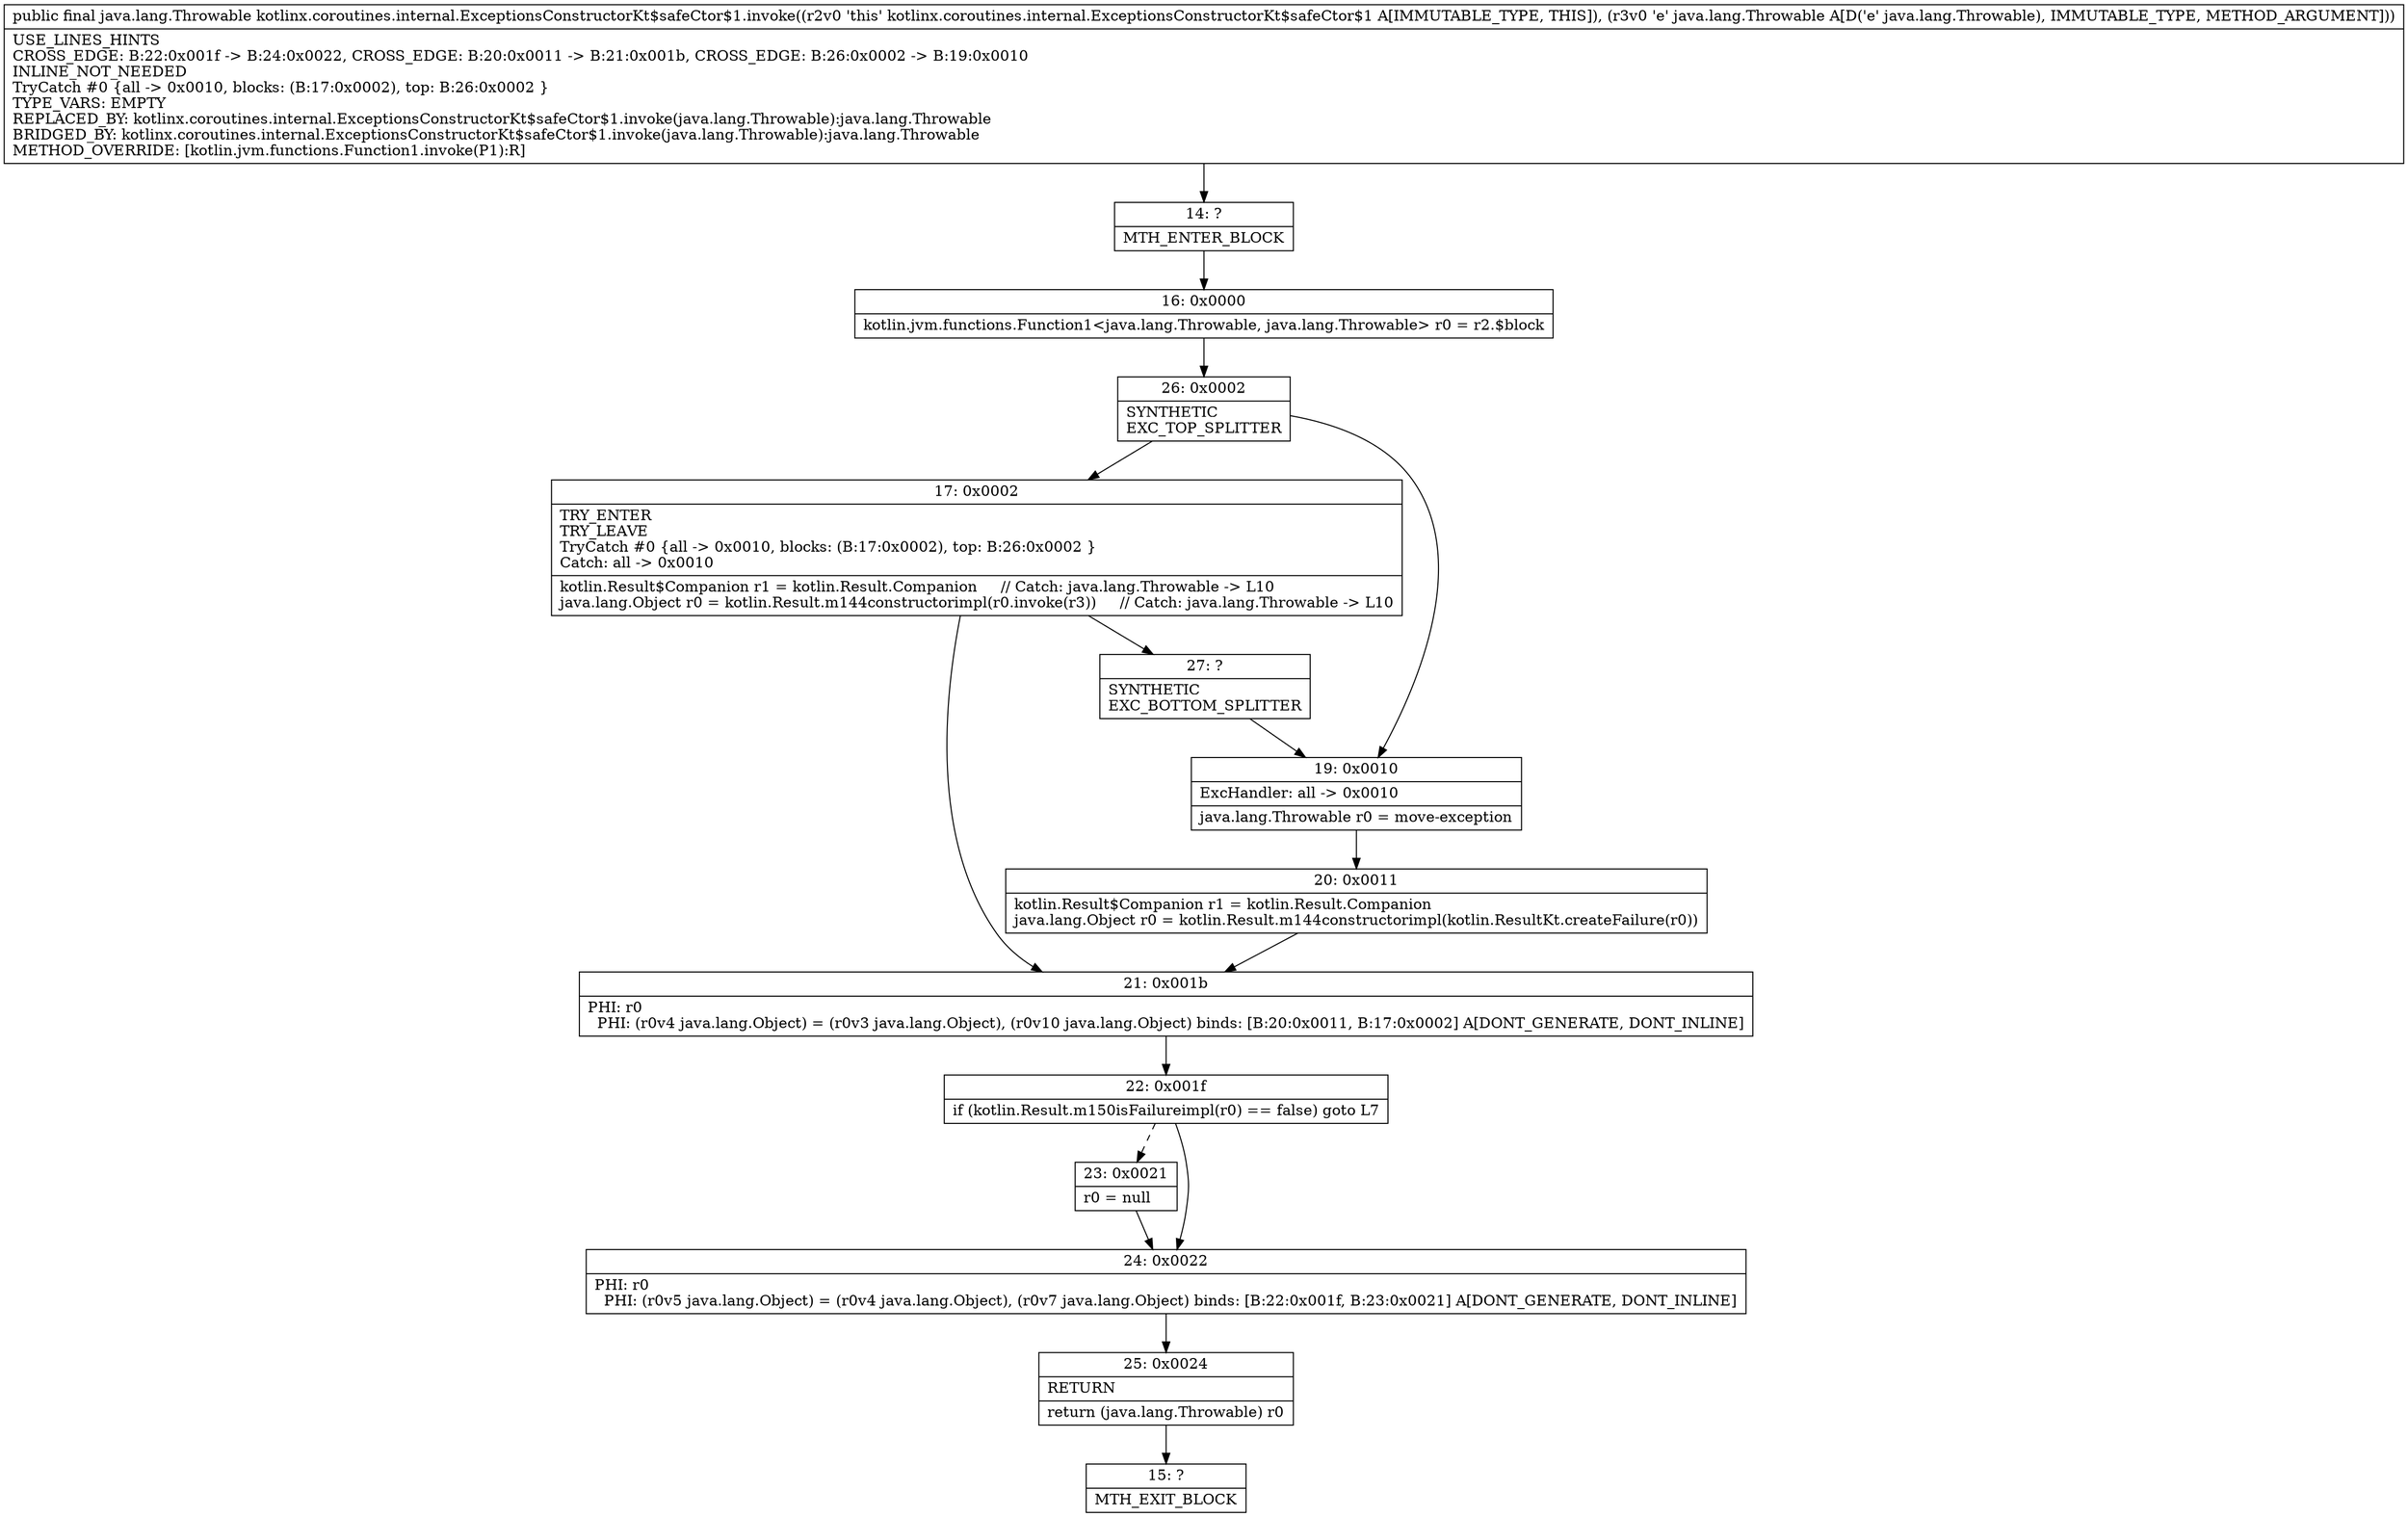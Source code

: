 digraph "CFG forkotlinx.coroutines.internal.ExceptionsConstructorKt$safeCtor$1.invoke(Ljava\/lang\/Throwable;)Ljava\/lang\/Throwable;" {
Node_14 [shape=record,label="{14\:\ ?|MTH_ENTER_BLOCK\l}"];
Node_16 [shape=record,label="{16\:\ 0x0000|kotlin.jvm.functions.Function1\<java.lang.Throwable, java.lang.Throwable\> r0 = r2.$block\l}"];
Node_26 [shape=record,label="{26\:\ 0x0002|SYNTHETIC\lEXC_TOP_SPLITTER\l}"];
Node_17 [shape=record,label="{17\:\ 0x0002|TRY_ENTER\lTRY_LEAVE\lTryCatch #0 \{all \-\> 0x0010, blocks: (B:17:0x0002), top: B:26:0x0002 \}\lCatch: all \-\> 0x0010\l|kotlin.Result$Companion r1 = kotlin.Result.Companion     \/\/ Catch: java.lang.Throwable \-\> L10\ljava.lang.Object r0 = kotlin.Result.m144constructorimpl(r0.invoke(r3))     \/\/ Catch: java.lang.Throwable \-\> L10\l}"];
Node_21 [shape=record,label="{21\:\ 0x001b|PHI: r0 \l  PHI: (r0v4 java.lang.Object) = (r0v3 java.lang.Object), (r0v10 java.lang.Object) binds: [B:20:0x0011, B:17:0x0002] A[DONT_GENERATE, DONT_INLINE]\l}"];
Node_22 [shape=record,label="{22\:\ 0x001f|if (kotlin.Result.m150isFailureimpl(r0) == false) goto L7\l}"];
Node_23 [shape=record,label="{23\:\ 0x0021|r0 = null\l}"];
Node_24 [shape=record,label="{24\:\ 0x0022|PHI: r0 \l  PHI: (r0v5 java.lang.Object) = (r0v4 java.lang.Object), (r0v7 java.lang.Object) binds: [B:22:0x001f, B:23:0x0021] A[DONT_GENERATE, DONT_INLINE]\l}"];
Node_25 [shape=record,label="{25\:\ 0x0024|RETURN\l|return (java.lang.Throwable) r0\l}"];
Node_15 [shape=record,label="{15\:\ ?|MTH_EXIT_BLOCK\l}"];
Node_27 [shape=record,label="{27\:\ ?|SYNTHETIC\lEXC_BOTTOM_SPLITTER\l}"];
Node_19 [shape=record,label="{19\:\ 0x0010|ExcHandler: all \-\> 0x0010\l|java.lang.Throwable r0 = move\-exception\l}"];
Node_20 [shape=record,label="{20\:\ 0x0011|kotlin.Result$Companion r1 = kotlin.Result.Companion\ljava.lang.Object r0 = kotlin.Result.m144constructorimpl(kotlin.ResultKt.createFailure(r0))\l}"];
MethodNode[shape=record,label="{public final java.lang.Throwable kotlinx.coroutines.internal.ExceptionsConstructorKt$safeCtor$1.invoke((r2v0 'this' kotlinx.coroutines.internal.ExceptionsConstructorKt$safeCtor$1 A[IMMUTABLE_TYPE, THIS]), (r3v0 'e' java.lang.Throwable A[D('e' java.lang.Throwable), IMMUTABLE_TYPE, METHOD_ARGUMENT]))  | USE_LINES_HINTS\lCROSS_EDGE: B:22:0x001f \-\> B:24:0x0022, CROSS_EDGE: B:20:0x0011 \-\> B:21:0x001b, CROSS_EDGE: B:26:0x0002 \-\> B:19:0x0010\lINLINE_NOT_NEEDED\lTryCatch #0 \{all \-\> 0x0010, blocks: (B:17:0x0002), top: B:26:0x0002 \}\lTYPE_VARS: EMPTY\lREPLACED_BY: kotlinx.coroutines.internal.ExceptionsConstructorKt$safeCtor$1.invoke(java.lang.Throwable):java.lang.Throwable\lBRIDGED_BY: kotlinx.coroutines.internal.ExceptionsConstructorKt$safeCtor$1.invoke(java.lang.Throwable):java.lang.Throwable\lMETHOD_OVERRIDE: [kotlin.jvm.functions.Function1.invoke(P1):R]\l}"];
MethodNode -> Node_14;Node_14 -> Node_16;
Node_16 -> Node_26;
Node_26 -> Node_17;
Node_26 -> Node_19;
Node_17 -> Node_21;
Node_17 -> Node_27;
Node_21 -> Node_22;
Node_22 -> Node_23[style=dashed];
Node_22 -> Node_24;
Node_23 -> Node_24;
Node_24 -> Node_25;
Node_25 -> Node_15;
Node_27 -> Node_19;
Node_19 -> Node_20;
Node_20 -> Node_21;
}

